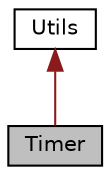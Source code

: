 digraph "Timer"
{
 // LATEX_PDF_SIZE
  edge [fontname="Helvetica",fontsize="10",labelfontname="Helvetica",labelfontsize="10"];
  node [fontname="Helvetica",fontsize="10",shape=record];
  Node1 [label="Timer",height=0.2,width=0.4,color="black", fillcolor="grey75", style="filled", fontcolor="black",tooltip="Class containing the timer methods for the benchmarking of file processing."];
  Node2 -> Node1 [dir="back",color="firebrick4",fontsize="10",style="solid",fontname="Helvetica"];
  Node2 [label="Utils",height=0.2,width=0.4,color="black", fillcolor="white", style="filled",URL="$class_utils.html",tooltip="Useful tools for image processing These tools are statics objects to use them in the lifetime of the ..."];
}
